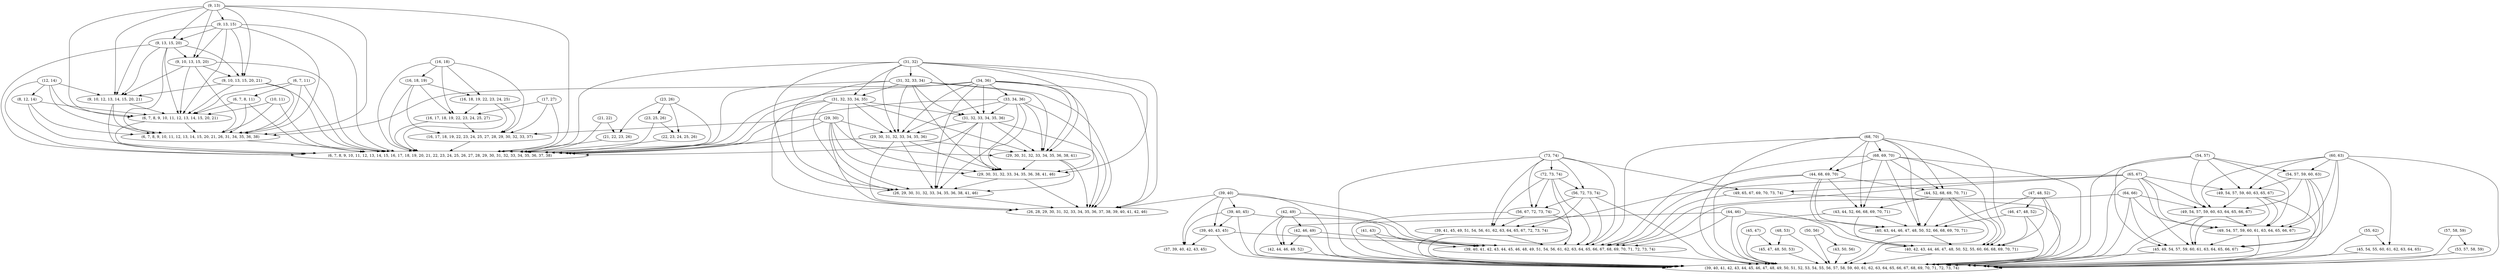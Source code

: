 strict digraph "" {
	"(9, 13)" -> "(9, 13, 15)";
	"(9, 13)" -> "(9, 13, 15, 20)";
	"(9, 13)" -> "(9, 10, 13, 15, 20)";
	"(9, 13)" -> "(9, 10, 13, 15, 20, 21)";
	"(9, 13)" -> "(9, 10, 12, 13, 14, 15, 20, 21)";
	"(9, 13)" -> "(6, 7, 8, 9, 10, 11, 12, 13, 14, 15, 20, 21)";
	"(9, 13)" -> "(6, 7, 8, 9, 10, 11, 12, 13, 14, 15, 20, 21, 26, 31, 34, 35, 36, 38)";
	"(9, 13)" -> "(6, 7, 8, 9, 10, 11, 12, 13, 14, 15, 16, 17, 18, 19, 20, 21, 22, 23, 24, 25, 26, 27, 28, 29, 30, 31, 32, 33, 34, 35, 36, 37, 38)";
	"(10, 11)" -> "(6, 7, 8, 9, 10, 11, 12, 13, 14, 15, 20, 21)";
	"(10, 11)" -> "(6, 7, 8, 9, 10, 11, 12, 13, 14, 15, 20, 21, 26, 31, 34, 35, 36, 38)";
	"(10, 11)" -> "(6, 7, 8, 9, 10, 11, 12, 13, 14, 15, 16, 17, 18, 19, 20, 21, 22, 23, 24, 25, 26, 27, 28, 29, 30, 31, 32, 33, 34, 35, 36, 37, 38)";
	"(12, 14)" -> "(8, 12, 14)";
	"(12, 14)" -> "(9, 10, 12, 13, 14, 15, 20, 21)";
	"(12, 14)" -> "(6, 7, 8, 9, 10, 11, 12, 13, 14, 15, 20, 21)";
	"(12, 14)" -> "(6, 7, 8, 9, 10, 11, 12, 13, 14, 15, 20, 21, 26, 31, 34, 35, 36, 38)";
	"(12, 14)" -> "(6, 7, 8, 9, 10, 11, 12, 13, 14, 15, 16, 17, 18, 19, 20, 21, 22, 23, 24, 25, 26, 27, 28, 29, 30, 31, 32, 33, 34, 35, 36, 37, 38)";
	"(16, 18)" -> "(16, 18, 19)";
	"(16, 18)" -> "(16, 18, 19, 22, 23, 24, 25)";
	"(16, 18)" -> "(16, 17, 18, 19, 22, 23, 24, 25, 27)";
	"(16, 18)" -> "(16, 17, 18, 19, 22, 23, 24, 25, 27, 28, 29, 30, 32, 33, 37)";
	"(16, 18)" -> "(6, 7, 8, 9, 10, 11, 12, 13, 14, 15, 16, 17, 18, 19, 20, 21, 22, 23, 24, 25, 26, 27, 28, 29, 30, 31, 32, 33, 34, 35, 36, 37, 38)";
	"(17, 27)" -> "(16, 17, 18, 19, 22, 23, 24, 25, 27)";
	"(17, 27)" -> "(16, 17, 18, 19, 22, 23, 24, 25, 27, 28, 29, 30, 32, 33, 37)";
	"(17, 27)" -> "(6, 7, 8, 9, 10, 11, 12, 13, 14, 15, 16, 17, 18, 19, 20, 21, 22, 23, 24, 25, 26, 27, 28, 29, 30, 31, 32, 33, 34, 35, 36, 37, 38)";
	"(21, 22)" -> "(21, 22, 23, 26)";
	"(21, 22)" -> "(6, 7, 8, 9, 10, 11, 12, 13, 14, 15, 16, 17, 18, 19, 20, 21, 22, 23, 24, 25, 26, 27, 28, 29, 30, 31, 32, 33, 34, 35, 36, 37, 38)";
	"(23, 26)" -> "(23, 25, 26)";
	"(23, 26)" -> "(21, 22, 23, 26)";
	"(23, 26)" -> "(22, 23, 24, 25, 26)";
	"(23, 26)" -> "(6, 7, 8, 9, 10, 11, 12, 13, 14, 15, 16, 17, 18, 19, 20, 21, 22, 23, 24, 25, 26, 27, 28, 29, 30, 31, 32, 33, 34, 35, 36, 37, 38)";
	"(29, 30)" -> "(29, 30, 31, 32, 33, 34, 35, 36)";
	"(29, 30)" -> "(29, 30, 31, 32, 33, 34, 35, 36, 38, 41)";
	"(29, 30)" -> "(29, 30, 31, 32, 33, 34, 35, 36, 38, 41, 46)";
	"(29, 30)" -> "(26, 29, 30, 31, 32, 33, 34, 35, 36, 38, 41, 46)";
	"(29, 30)" -> "(16, 17, 18, 19, 22, 23, 24, 25, 27, 28, 29, 30, 32, 33, 37)";
	"(29, 30)" -> "(26, 28, 29, 30, 31, 32, 33, 34, 35, 36, 37, 38, 39, 40, 41, 42, 46)";
	"(29, 30)" -> "(6, 7, 8, 9, 10, 11, 12, 13, 14, 15, 16, 17, 18, 19, 20, 21, 22, 23, 24, 25, 26, 27, 28, 29, 30, 31, 32, 33, 34, 35, 36, 37, 38)";
	"(31, 32)" -> "(31, 32, 33, 34)";
	"(31, 32)" -> "(31, 32, 33, 34, 35)";
	"(31, 32)" -> "(31, 32, 33, 34, 35, 36)";
	"(31, 32)" -> "(29, 30, 31, 32, 33, 34, 35, 36)";
	"(31, 32)" -> "(29, 30, 31, 32, 33, 34, 35, 36, 38, 41)";
	"(31, 32)" -> "(29, 30, 31, 32, 33, 34, 35, 36, 38, 41, 46)";
	"(31, 32)" -> "(26, 29, 30, 31, 32, 33, 34, 35, 36, 38, 41, 46)";
	"(31, 32)" -> "(26, 28, 29, 30, 31, 32, 33, 34, 35, 36, 37, 38, 39, 40, 41, 42, 46)";
	"(31, 32)" -> "(6, 7, 8, 9, 10, 11, 12, 13, 14, 15, 16, 17, 18, 19, 20, 21, 22, 23, 24, 25, 26, 27, 28, 29, 30, 31, 32, 33, 34, 35, 36, 37, 38)";
	"(34, 36)" -> "(33, 34, 36)";
	"(34, 36)" -> "(31, 32, 33, 34, 35, 36)";
	"(34, 36)" -> "(29, 30, 31, 32, 33, 34, 35, 36)";
	"(34, 36)" -> "(29, 30, 31, 32, 33, 34, 35, 36, 38, 41)";
	"(34, 36)" -> "(29, 30, 31, 32, 33, 34, 35, 36, 38, 41, 46)";
	"(34, 36)" -> "(26, 29, 30, 31, 32, 33, 34, 35, 36, 38, 41, 46)";
	"(34, 36)" -> "(26, 28, 29, 30, 31, 32, 33, 34, 35, 36, 37, 38, 39, 40, 41, 42, 46)";
	"(34, 36)" -> "(6, 7, 8, 9, 10, 11, 12, 13, 14, 15, 20, 21, 26, 31, 34, 35, 36, 38)";
	"(34, 36)" -> "(6, 7, 8, 9, 10, 11, 12, 13, 14, 15, 16, 17, 18, 19, 20, 21, 22, 23, 24, 25, 26, 27, 28, 29, 30, 31, 32, 33, 34, 35, 36, 37, 38)";
	"(39, 40)" -> "(39, 40, 45)";
	"(39, 40)" -> "(39, 40, 43, 45)";
	"(39, 40)" -> "(37, 39, 40, 42, 43, 45)";
	"(39, 40)" -> "(26, 28, 29, 30, 31, 32, 33, 34, 35, 36, 37, 38, 39, 40, 41, 42, 46)";
	"(39, 40)" -> "(39, 40, 41, 42, 43, 44, 45, 46, 48, 49, 51, 54, 56, 61, 62, 63, 64, 65, 66, 67, 68, 69, 70, 71, 72, 73, 74)";
	"(39, 40)" -> "(39, 40, 41, 42, 43, 44, 45, 46, 47, 48, 49, 50, 51, 52, 53, 54, 55, 56, 57, 58, 59, 60, 61, 62, 63, 64, 65, 66, 67, 68, 69, 70, \
71, 72, 73, 74)";
	"(41, 43)" -> "(39, 40, 41, 42, 43, 44, 45, 46, 48, 49, 51, 54, 56, 61, 62, 63, 64, 65, 66, 67, 68, 69, 70, 71, 72, 73, 74)";
	"(41, 43)" -> "(39, 40, 41, 42, 43, 44, 45, 46, 47, 48, 49, 50, 51, 52, 53, 54, 55, 56, 57, 58, 59, 60, 61, 62, 63, 64, 65, 66, 67, 68, 69, 70, \
71, 72, 73, 74)";
	"(42, 49)" -> "(42, 46, 49)";
	"(42, 49)" -> "(42, 44, 46, 49, 52)";
	"(42, 49)" -> "(39, 40, 41, 42, 43, 44, 45, 46, 48, 49, 51, 54, 56, 61, 62, 63, 64, 65, 66, 67, 68, 69, 70, 71, 72, 73, 74)";
	"(42, 49)" -> "(39, 40, 41, 42, 43, 44, 45, 46, 47, 48, 49, 50, 51, 52, 53, 54, 55, 56, 57, 58, 59, 60, 61, 62, 63, 64, 65, 66, 67, 68, 69, 70, \
71, 72, 73, 74)";
	"(44, 46)" -> "(42, 44, 46, 49, 52)";
	"(44, 46)" -> "(40, 43, 44, 46, 47, 48, 50, 52, 66, 68, 69, 70, 71)";
	"(44, 46)" -> "(40, 42, 43, 44, 46, 47, 48, 50, 52, 55, 60, 66, 68, 69, 70, 71)";
	"(44, 46)" -> "(39, 40, 41, 42, 43, 44, 45, 46, 48, 49, 51, 54, 56, 61, 62, 63, 64, 65, 66, 67, 68, 69, 70, 71, 72, 73, 74)";
	"(44, 46)" -> "(39, 40, 41, 42, 43, 44, 45, 46, 47, 48, 49, 50, 51, 52, 53, 54, 55, 56, 57, 58, 59, 60, 61, 62, 63, 64, 65, 66, 67, 68, 69, 70, \
71, 72, 73, 74)";
	"(45, 47)" -> "(45, 47, 48, 50, 53)";
	"(45, 47)" -> "(39, 40, 41, 42, 43, 44, 45, 46, 47, 48, 49, 50, 51, 52, 53, 54, 55, 56, 57, 58, 59, 60, 61, 62, 63, 64, 65, 66, 67, 68, 69, 70, \
71, 72, 73, 74)";
	"(48, 53)" -> "(45, 47, 48, 50, 53)";
	"(48, 53)" -> "(39, 40, 41, 42, 43, 44, 45, 46, 47, 48, 49, 50, 51, 52, 53, 54, 55, 56, 57, 58, 59, 60, 61, 62, 63, 64, 65, 66, 67, 68, 69, 70, \
71, 72, 73, 74)";
	"(50, 56)" -> "(43, 50, 56)";
	"(50, 56)" -> "(39, 40, 41, 42, 43, 44, 45, 46, 47, 48, 49, 50, 51, 52, 53, 54, 55, 56, 57, 58, 59, 60, 61, 62, 63, 64, 65, 66, 67, 68, 69, 70, \
71, 72, 73, 74)";
	"(54, 57)" -> "(54, 57, 59, 60, 63)";
	"(54, 57)" -> "(49, 54, 57, 59, 60, 63, 65, 67)";
	"(54, 57)" -> "(49, 54, 57, 59, 60, 63, 64, 65, 66, 67)";
	"(54, 57)" -> "(49, 54, 57, 59, 60, 61, 63, 64, 65, 66, 67)";
	"(54, 57)" -> "(45, 49, 54, 57, 59, 60, 61, 63, 64, 65, 66, 67)";
	"(54, 57)" -> "(39, 40, 41, 42, 43, 44, 45, 46, 47, 48, 49, 50, 51, 52, 53, 54, 55, 56, 57, 58, 59, 60, 61, 62, 63, 64, 65, 66, 67, 68, 69, 70, \
71, 72, 73, 74)";
	"(55, 62)" -> "(45, 54, 55, 60, 61, 62, 63, 64, 65)";
	"(55, 62)" -> "(39, 40, 41, 42, 43, 44, 45, 46, 47, 48, 49, 50, 51, 52, 53, 54, 55, 56, 57, 58, 59, 60, 61, 62, 63, 64, 65, 66, 67, 68, 69, 70, \
71, 72, 73, 74)";
	"(60, 63)" -> "(54, 57, 59, 60, 63)";
	"(60, 63)" -> "(49, 54, 57, 59, 60, 63, 65, 67)";
	"(60, 63)" -> "(45, 54, 55, 60, 61, 62, 63, 64, 65)";
	"(60, 63)" -> "(49, 54, 57, 59, 60, 63, 64, 65, 66, 67)";
	"(60, 63)" -> "(49, 54, 57, 59, 60, 61, 63, 64, 65, 66, 67)";
	"(60, 63)" -> "(45, 49, 54, 57, 59, 60, 61, 63, 64, 65, 66, 67)";
	"(60, 63)" -> "(39, 40, 41, 42, 43, 44, 45, 46, 47, 48, 49, 50, 51, 52, 53, 54, 55, 56, 57, 58, 59, 60, 61, 62, 63, 64, 65, 66, 67, 68, 69, 70, \
71, 72, 73, 74)";
	"(64, 66)" -> "(49, 54, 57, 59, 60, 63, 64, 65, 66, 67)";
	"(64, 66)" -> "(49, 54, 57, 59, 60, 61, 63, 64, 65, 66, 67)";
	"(64, 66)" -> "(45, 49, 54, 57, 59, 60, 61, 63, 64, 65, 66, 67)";
	"(64, 66)" -> "(39, 40, 41, 42, 43, 44, 45, 46, 48, 49, 51, 54, 56, 61, 62, 63, 64, 65, 66, 67, 68, 69, 70, 71, 72, 73, 74)";
	"(64, 66)" -> "(39, 40, 41, 42, 43, 44, 45, 46, 47, 48, 49, 50, 51, 52, 53, 54, 55, 56, 57, 58, 59, 60, 61, 62, 63, 64, 65, 66, 67, 68, 69, 70, \
71, 72, 73, 74)";
	"(65, 67)" -> "(49, 65, 67, 69, 70, 73, 74)";
	"(65, 67)" -> "(49, 54, 57, 59, 60, 63, 65, 67)";
	"(65, 67)" -> "(49, 54, 57, 59, 60, 63, 64, 65, 66, 67)";
	"(65, 67)" -> "(49, 54, 57, 59, 60, 61, 63, 64, 65, 66, 67)";
	"(65, 67)" -> "(45, 49, 54, 57, 59, 60, 61, 63, 64, 65, 66, 67)";
	"(65, 67)" -> "(39, 41, 45, 49, 51, 54, 56, 61, 62, 63, 64, 65, 67, 72, 73, 74)";
	"(65, 67)" -> "(39, 40, 41, 42, 43, 44, 45, 46, 48, 49, 51, 54, 56, 61, 62, 63, 64, 65, 66, 67, 68, 69, 70, 71, 72, 73, 74)";
	"(65, 67)" -> "(39, 40, 41, 42, 43, 44, 45, 46, 47, 48, 49, 50, 51, 52, 53, 54, 55, 56, 57, 58, 59, 60, 61, 62, 63, 64, 65, 66, 67, 68, 69, 70, \
71, 72, 73, 74)";
	"(68, 70)" -> "(68, 69, 70)";
	"(68, 70)" -> "(44, 68, 69, 70)";
	"(68, 70)" -> "(44, 52, 68, 69, 70, 71)";
	"(68, 70)" -> "(43, 44, 52, 66, 68, 69, 70, 71)";
	"(68, 70)" -> "(40, 43, 44, 46, 47, 48, 50, 52, 66, 68, 69, 70, 71)";
	"(68, 70)" -> "(40, 42, 43, 44, 46, 47, 48, 50, 52, 55, 60, 66, 68, 69, 70, 71)";
	"(68, 70)" -> "(39, 40, 41, 42, 43, 44, 45, 46, 48, 49, 51, 54, 56, 61, 62, 63, 64, 65, 66, 67, 68, 69, 70, 71, 72, 73, 74)";
	"(68, 70)" -> "(39, 40, 41, 42, 43, 44, 45, 46, 47, 48, 49, 50, 51, 52, 53, 54, 55, 56, 57, 58, 59, 60, 61, 62, 63, 64, 65, 66, 67, 68, 69, 70, \
71, 72, 73, 74)";
	"(73, 74)" -> "(72, 73, 74)";
	"(73, 74)" -> "(56, 72, 73, 74)";
	"(73, 74)" -> "(56, 67, 72, 73, 74)";
	"(73, 74)" -> "(49, 65, 67, 69, 70, 73, 74)";
	"(73, 74)" -> "(39, 41, 45, 49, 51, 54, 56, 61, 62, 63, 64, 65, 67, 72, 73, 74)";
	"(73, 74)" -> "(39, 40, 41, 42, 43, 44, 45, 46, 48, 49, 51, 54, 56, 61, 62, 63, 64, 65, 66, 67, 68, 69, 70, 71, 72, 73, 74)";
	"(73, 74)" -> "(39, 40, 41, 42, 43, 44, 45, 46, 47, 48, 49, 50, 51, 52, 53, 54, 55, 56, 57, 58, 59, 60, 61, 62, 63, 64, 65, 66, 67, 68, 69, 70, \
71, 72, 73, 74)";
	"(6, 7, 11)" -> "(6, 7, 8, 11)";
	"(6, 7, 11)" -> "(6, 7, 8, 9, 10, 11, 12, 13, 14, 15, 20, 21)";
	"(6, 7, 11)" -> "(6, 7, 8, 9, 10, 11, 12, 13, 14, 15, 20, 21, 26, 31, 34, 35, 36, 38)";
	"(6, 7, 11)" -> "(6, 7, 8, 9, 10, 11, 12, 13, 14, 15, 16, 17, 18, 19, 20, 21, 22, 23, 24, 25, 26, 27, 28, 29, 30, 31, 32, 33, 34, 35, 36, 37, 38)";
	"(8, 12, 14)" -> "(6, 7, 8, 9, 10, 11, 12, 13, 14, 15, 20, 21)";
	"(8, 12, 14)" -> "(6, 7, 8, 9, 10, 11, 12, 13, 14, 15, 20, 21, 26, 31, 34, 35, 36, 38)";
	"(8, 12, 14)" -> "(6, 7, 8, 9, 10, 11, 12, 13, 14, 15, 16, 17, 18, 19, 20, 21, 22, 23, 24, 25, 26, 27, 28, 29, 30, 31, 32, 33, 34, 35, 36, 37, 38)";
	"(9, 13, 15)" -> "(9, 13, 15, 20)";
	"(9, 13, 15)" -> "(9, 10, 13, 15, 20)";
	"(9, 13, 15)" -> "(9, 10, 13, 15, 20, 21)";
	"(9, 13, 15)" -> "(9, 10, 12, 13, 14, 15, 20, 21)";
	"(9, 13, 15)" -> "(6, 7, 8, 9, 10, 11, 12, 13, 14, 15, 20, 21)";
	"(9, 13, 15)" -> "(6, 7, 8, 9, 10, 11, 12, 13, 14, 15, 20, 21, 26, 31, 34, 35, 36, 38)";
	"(9, 13, 15)" -> "(6, 7, 8, 9, 10, 11, 12, 13, 14, 15, 16, 17, 18, 19, 20, 21, 22, 23, 24, 25, 26, 27, 28, 29, 30, 31, 32, 33, 34, 35, 36, 37, 38)";
	"(16, 18, 19)" -> "(16, 18, 19, 22, 23, 24, 25)";
	"(16, 18, 19)" -> "(16, 17, 18, 19, 22, 23, 24, 25, 27)";
	"(16, 18, 19)" -> "(16, 17, 18, 19, 22, 23, 24, 25, 27, 28, 29, 30, 32, 33, 37)";
	"(16, 18, 19)" -> "(6, 7, 8, 9, 10, 11, 12, 13, 14, 15, 16, 17, 18, 19, 20, 21, 22, 23, 24, 25, 26, 27, 28, 29, 30, 31, 32, 33, 34, 35, 36, 37, 38)";
	"(23, 25, 26)" -> "(22, 23, 24, 25, 26)";
	"(23, 25, 26)" -> "(6, 7, 8, 9, 10, 11, 12, 13, 14, 15, 16, 17, 18, 19, 20, 21, 22, 23, 24, 25, 26, 27, 28, 29, 30, 31, 32, 33, 34, 35, 36, 37, 38)";
	"(33, 34, 36)" -> "(31, 32, 33, 34, 35, 36)";
	"(33, 34, 36)" -> "(29, 30, 31, 32, 33, 34, 35, 36)";
	"(33, 34, 36)" -> "(29, 30, 31, 32, 33, 34, 35, 36, 38, 41)";
	"(33, 34, 36)" -> "(29, 30, 31, 32, 33, 34, 35, 36, 38, 41, 46)";
	"(33, 34, 36)" -> "(26, 29, 30, 31, 32, 33, 34, 35, 36, 38, 41, 46)";
	"(33, 34, 36)" -> "(26, 28, 29, 30, 31, 32, 33, 34, 35, 36, 37, 38, 39, 40, 41, 42, 46)";
	"(33, 34, 36)" -> "(6, 7, 8, 9, 10, 11, 12, 13, 14, 15, 16, 17, 18, 19, 20, 21, 22, 23, 24, 25, 26, 27, 28, 29, 30, 31, 32, 33, 34, 35, 36, 37, 38)";
	"(39, 40, 45)" -> "(39, 40, 43, 45)";
	"(39, 40, 45)" -> "(37, 39, 40, 42, 43, 45)";
	"(39, 40, 45)" -> "(39, 40, 41, 42, 43, 44, 45, 46, 48, 49, 51, 54, 56, 61, 62, 63, 64, 65, 66, 67, 68, 69, 70, 71, 72, 73, 74)";
	"(39, 40, 45)" -> "(39, 40, 41, 42, 43, 44, 45, 46, 47, 48, 49, 50, 51, 52, 53, 54, 55, 56, 57, 58, 59, 60, 61, 62, 63, 64, 65, 66, 67, 68, 69, 70, \
71, 72, 73, 74)";
	"(42, 46, 49)" -> "(42, 44, 46, 49, 52)";
	"(42, 46, 49)" -> "(39, 40, 41, 42, 43, 44, 45, 46, 48, 49, 51, 54, 56, 61, 62, 63, 64, 65, 66, 67, 68, 69, 70, 71, 72, 73, 74)";
	"(42, 46, 49)" -> "(39, 40, 41, 42, 43, 44, 45, 46, 47, 48, 49, 50, 51, 52, 53, 54, 55, 56, 57, 58, 59, 60, 61, 62, 63, 64, 65, 66, 67, 68, 69, 70, \
71, 72, 73, 74)";
	"(43, 50, 56)" -> "(39, 40, 41, 42, 43, 44, 45, 46, 47, 48, 49, 50, 51, 52, 53, 54, 55, 56, 57, 58, 59, 60, 61, 62, 63, 64, 65, 66, 67, 68, 69, 70, \
71, 72, 73, 74)";
	"(47, 48, 52)" -> "(46, 47, 48, 52)";
	"(47, 48, 52)" -> "(40, 43, 44, 46, 47, 48, 50, 52, 66, 68, 69, 70, 71)";
	"(47, 48, 52)" -> "(40, 42, 43, 44, 46, 47, 48, 50, 52, 55, 60, 66, 68, 69, 70, 71)";
	"(47, 48, 52)" -> "(39, 40, 41, 42, 43, 44, 45, 46, 47, 48, 49, 50, 51, 52, 53, 54, 55, 56, 57, 58, 59, 60, 61, 62, 63, 64, 65, 66, 67, 68, 69, 70, \
71, 72, 73, 74)";
	"(57, 58, 59)" -> "(53, 57, 58, 59)";
	"(57, 58, 59)" -> "(39, 40, 41, 42, 43, 44, 45, 46, 47, 48, 49, 50, 51, 52, 53, 54, 55, 56, 57, 58, 59, 60, 61, 62, 63, 64, 65, 66, 67, 68, 69, 70, \
71, 72, 73, 74)";
	"(68, 69, 70)" -> "(44, 68, 69, 70)";
	"(68, 69, 70)" -> "(44, 52, 68, 69, 70, 71)";
	"(68, 69, 70)" -> "(43, 44, 52, 66, 68, 69, 70, 71)";
	"(68, 69, 70)" -> "(40, 43, 44, 46, 47, 48, 50, 52, 66, 68, 69, 70, 71)";
	"(68, 69, 70)" -> "(40, 42, 43, 44, 46, 47, 48, 50, 52, 55, 60, 66, 68, 69, 70, 71)";
	"(68, 69, 70)" -> "(39, 40, 41, 42, 43, 44, 45, 46, 48, 49, 51, 54, 56, 61, 62, 63, 64, 65, 66, 67, 68, 69, 70, 71, 72, 73, 74)";
	"(68, 69, 70)" -> "(39, 40, 41, 42, 43, 44, 45, 46, 47, 48, 49, 50, 51, 52, 53, 54, 55, 56, 57, 58, 59, 60, 61, 62, 63, 64, 65, 66, 67, 68, 69, 70, \
71, 72, 73, 74)";
	"(72, 73, 74)" -> "(56, 72, 73, 74)";
	"(72, 73, 74)" -> "(56, 67, 72, 73, 74)";
	"(72, 73, 74)" -> "(39, 41, 45, 49, 51, 54, 56, 61, 62, 63, 64, 65, 67, 72, 73, 74)";
	"(72, 73, 74)" -> "(39, 40, 41, 42, 43, 44, 45, 46, 48, 49, 51, 54, 56, 61, 62, 63, 64, 65, 66, 67, 68, 69, 70, 71, 72, 73, 74)";
	"(72, 73, 74)" -> "(39, 40, 41, 42, 43, 44, 45, 46, 47, 48, 49, 50, 51, 52, 53, 54, 55, 56, 57, 58, 59, 60, 61, 62, 63, 64, 65, 66, 67, 68, 69, 70, \
71, 72, 73, 74)";
	"(6, 7, 8, 11)" -> "(6, 7, 8, 9, 10, 11, 12, 13, 14, 15, 20, 21)";
	"(6, 7, 8, 11)" -> "(6, 7, 8, 9, 10, 11, 12, 13, 14, 15, 20, 21, 26, 31, 34, 35, 36, 38)";
	"(6, 7, 8, 11)" -> "(6, 7, 8, 9, 10, 11, 12, 13, 14, 15, 16, 17, 18, 19, 20, 21, 22, 23, 24, 25, 26, 27, 28, 29, 30, 31, 32, 33, 34, 35, 36, 37, 38)";
	"(9, 13, 15, 20)" -> "(9, 10, 13, 15, 20)";
	"(9, 13, 15, 20)" -> "(9, 10, 13, 15, 20, 21)";
	"(9, 13, 15, 20)" -> "(9, 10, 12, 13, 14, 15, 20, 21)";
	"(9, 13, 15, 20)" -> "(6, 7, 8, 9, 10, 11, 12, 13, 14, 15, 20, 21)";
	"(9, 13, 15, 20)" -> "(6, 7, 8, 9, 10, 11, 12, 13, 14, 15, 20, 21, 26, 31, 34, 35, 36, 38)";
	"(9, 13, 15, 20)" -> "(6, 7, 8, 9, 10, 11, 12, 13, 14, 15, 16, 17, 18, 19, 20, 21, 22, 23, 24, 25, 26, 27, 28, 29, 30, 31, 32, 33, 34, 35, 36, 37, 38)";
	"(21, 22, 23, 26)" -> "(6, 7, 8, 9, 10, 11, 12, 13, 14, 15, 16, 17, 18, 19, 20, 21, 22, 23, 24, 25, 26, 27, 28, 29, 30, 31, 32, 33, 34, 35, 36, 37, 38)";
	"(31, 32, 33, 34)" -> "(31, 32, 33, 34, 35)";
	"(31, 32, 33, 34)" -> "(31, 32, 33, 34, 35, 36)";
	"(31, 32, 33, 34)" -> "(29, 30, 31, 32, 33, 34, 35, 36)";
	"(31, 32, 33, 34)" -> "(29, 30, 31, 32, 33, 34, 35, 36, 38, 41)";
	"(31, 32, 33, 34)" -> "(29, 30, 31, 32, 33, 34, 35, 36, 38, 41, 46)";
	"(31, 32, 33, 34)" -> "(26, 29, 30, 31, 32, 33, 34, 35, 36, 38, 41, 46)";
	"(31, 32, 33, 34)" -> "(26, 28, 29, 30, 31, 32, 33, 34, 35, 36, 37, 38, 39, 40, 41, 42, 46)";
	"(31, 32, 33, 34)" -> "(6, 7, 8, 9, 10, 11, 12, 13, 14, 15, 16, 17, 18, 19, 20, 21, 22, 23, 24, 25, 26, 27, 28, 29, 30, 31, 32, 33, 34, 35, 36, 37, 38)";
	"(39, 40, 43, 45)" -> "(37, 39, 40, 42, 43, 45)";
	"(39, 40, 43, 45)" -> "(39, 40, 41, 42, 43, 44, 45, 46, 48, 49, 51, 54, 56, 61, 62, 63, 64, 65, 66, 67, 68, 69, 70, 71, 72, 73, 74)";
	"(39, 40, 43, 45)" -> "(39, 40, 41, 42, 43, 44, 45, 46, 47, 48, 49, 50, 51, 52, 53, 54, 55, 56, 57, 58, 59, 60, 61, 62, 63, 64, 65, 66, 67, 68, 69, 70, \
71, 72, 73, 74)";
	"(44, 68, 69, 70)" -> "(44, 52, 68, 69, 70, 71)";
	"(44, 68, 69, 70)" -> "(43, 44, 52, 66, 68, 69, 70, 71)";
	"(44, 68, 69, 70)" -> "(40, 43, 44, 46, 47, 48, 50, 52, 66, 68, 69, 70, 71)";
	"(44, 68, 69, 70)" -> "(40, 42, 43, 44, 46, 47, 48, 50, 52, 55, 60, 66, 68, 69, 70, 71)";
	"(44, 68, 69, 70)" -> "(39, 40, 41, 42, 43, 44, 45, 46, 48, 49, 51, 54, 56, 61, 62, 63, 64, 65, 66, 67, 68, 69, 70, 71, 72, 73, 74)";
	"(44, 68, 69, 70)" -> "(39, 40, 41, 42, 43, 44, 45, 46, 47, 48, 49, 50, 51, 52, 53, 54, 55, 56, 57, 58, 59, 60, 61, 62, 63, 64, 65, 66, 67, 68, 69, 70, \
71, 72, 73, 74)";
	"(46, 47, 48, 52)" -> "(40, 43, 44, 46, 47, 48, 50, 52, 66, 68, 69, 70, 71)";
	"(46, 47, 48, 52)" -> "(40, 42, 43, 44, 46, 47, 48, 50, 52, 55, 60, 66, 68, 69, 70, 71)";
	"(46, 47, 48, 52)" -> "(39, 40, 41, 42, 43, 44, 45, 46, 47, 48, 49, 50, 51, 52, 53, 54, 55, 56, 57, 58, 59, 60, 61, 62, 63, 64, 65, 66, 67, 68, 69, 70, \
71, 72, 73, 74)";
	"(53, 57, 58, 59)" -> "(39, 40, 41, 42, 43, 44, 45, 46, 47, 48, 49, 50, 51, 52, 53, 54, 55, 56, 57, 58, 59, 60, 61, 62, 63, 64, 65, 66, 67, 68, 69, 70, \
71, 72, 73, 74)";
	"(56, 72, 73, 74)" -> "(56, 67, 72, 73, 74)";
	"(56, 72, 73, 74)" -> "(39, 41, 45, 49, 51, 54, 56, 61, 62, 63, 64, 65, 67, 72, 73, 74)";
	"(56, 72, 73, 74)" -> "(39, 40, 41, 42, 43, 44, 45, 46, 48, 49, 51, 54, 56, 61, 62, 63, 64, 65, 66, 67, 68, 69, 70, 71, 72, 73, 74)";
	"(56, 72, 73, 74)" -> "(39, 40, 41, 42, 43, 44, 45, 46, 47, 48, 49, 50, 51, 52, 53, 54, 55, 56, 57, 58, 59, 60, 61, 62, 63, 64, 65, 66, 67, 68, 69, 70, \
71, 72, 73, 74)";
	"(9, 10, 13, 15, 20)" -> "(9, 10, 13, 15, 20, 21)";
	"(9, 10, 13, 15, 20)" -> "(9, 10, 12, 13, 14, 15, 20, 21)";
	"(9, 10, 13, 15, 20)" -> "(6, 7, 8, 9, 10, 11, 12, 13, 14, 15, 20, 21)";
	"(9, 10, 13, 15, 20)" -> "(6, 7, 8, 9, 10, 11, 12, 13, 14, 15, 20, 21, 26, 31, 34, 35, 36, 38)";
	"(9, 10, 13, 15, 20)" -> "(6, 7, 8, 9, 10, 11, 12, 13, 14, 15, 16, 17, 18, 19, 20, 21, 22, 23, 24, 25, 26, 27, 28, 29, 30, 31, 32, 33, 34, 35, 36, 37, 38)";
	"(22, 23, 24, 25, 26)" -> "(6, 7, 8, 9, 10, 11, 12, 13, 14, 15, 16, 17, 18, 19, 20, 21, 22, 23, 24, 25, 26, 27, 28, 29, 30, 31, 32, 33, 34, 35, 36, 37, 38)";
	"(31, 32, 33, 34, 35)" -> "(31, 32, 33, 34, 35, 36)";
	"(31, 32, 33, 34, 35)" -> "(29, 30, 31, 32, 33, 34, 35, 36)";
	"(31, 32, 33, 34, 35)" -> "(29, 30, 31, 32, 33, 34, 35, 36, 38, 41)";
	"(31, 32, 33, 34, 35)" -> "(29, 30, 31, 32, 33, 34, 35, 36, 38, 41, 46)";
	"(31, 32, 33, 34, 35)" -> "(26, 29, 30, 31, 32, 33, 34, 35, 36, 38, 41, 46)";
	"(31, 32, 33, 34, 35)" -> "(26, 28, 29, 30, 31, 32, 33, 34, 35, 36, 37, 38, 39, 40, 41, 42, 46)";
	"(31, 32, 33, 34, 35)" -> "(6, 7, 8, 9, 10, 11, 12, 13, 14, 15, 16, 17, 18, 19, 20, 21, 22, 23, 24, 25, 26, 27, 28, 29, 30, 31, 32, 33, 34, 35, 36, 37, 38)";
	"(42, 44, 46, 49, 52)" -> "(39, 40, 41, 42, 43, 44, 45, 46, 47, 48, 49, 50, 51, 52, 53, 54, 55, 56, 57, 58, 59, 60, 61, 62, 63, 64, 65, 66, 67, 68, 69, 70, \
71, 72, 73, 74)";
	"(45, 47, 48, 50, 53)" -> "(39, 40, 41, 42, 43, 44, 45, 46, 47, 48, 49, 50, 51, 52, 53, 54, 55, 56, 57, 58, 59, 60, 61, 62, 63, 64, 65, 66, 67, 68, 69, 70, \
71, 72, 73, 74)";
	"(54, 57, 59, 60, 63)" -> "(49, 54, 57, 59, 60, 63, 65, 67)";
	"(54, 57, 59, 60, 63)" -> "(49, 54, 57, 59, 60, 63, 64, 65, 66, 67)";
	"(54, 57, 59, 60, 63)" -> "(49, 54, 57, 59, 60, 61, 63, 64, 65, 66, 67)";
	"(54, 57, 59, 60, 63)" -> "(45, 49, 54, 57, 59, 60, 61, 63, 64, 65, 66, 67)";
	"(54, 57, 59, 60, 63)" -> "(39, 40, 41, 42, 43, 44, 45, 46, 47, 48, 49, 50, 51, 52, 53, 54, 55, 56, 57, 58, 59, 60, 61, 62, 63, 64, 65, 66, 67, 68, 69, 70, \
71, 72, 73, 74)";
	"(56, 67, 72, 73, 74)" -> "(39, 41, 45, 49, 51, 54, 56, 61, 62, 63, 64, 65, 67, 72, 73, 74)";
	"(56, 67, 72, 73, 74)" -> "(39, 40, 41, 42, 43, 44, 45, 46, 48, 49, 51, 54, 56, 61, 62, 63, 64, 65, 66, 67, 68, 69, 70, 71, 72, 73, 74)";
	"(56, 67, 72, 73, 74)" -> "(39, 40, 41, 42, 43, 44, 45, 46, 47, 48, 49, 50, 51, 52, 53, 54, 55, 56, 57, 58, 59, 60, 61, 62, 63, 64, 65, 66, 67, 68, 69, 70, \
71, 72, 73, 74)";
	"(9, 10, 13, 15, 20, 21)" -> "(9, 10, 12, 13, 14, 15, 20, 21)";
	"(9, 10, 13, 15, 20, 21)" -> "(6, 7, 8, 9, 10, 11, 12, 13, 14, 15, 20, 21)";
	"(9, 10, 13, 15, 20, 21)" -> "(6, 7, 8, 9, 10, 11, 12, 13, 14, 15, 20, 21, 26, 31, 34, 35, 36, 38)";
	"(9, 10, 13, 15, 20, 21)" -> "(6, 7, 8, 9, 10, 11, 12, 13, 14, 15, 16, 17, 18, 19, 20, 21, 22, 23, 24, 25, 26, 27, 28, 29, 30, 31, 32, 33, 34, 35, 36, 37, 38)";
	"(31, 32, 33, 34, 35, 36)" -> "(29, 30, 31, 32, 33, 34, 35, 36)";
	"(31, 32, 33, 34, 35, 36)" -> "(29, 30, 31, 32, 33, 34, 35, 36, 38, 41)";
	"(31, 32, 33, 34, 35, 36)" -> "(29, 30, 31, 32, 33, 34, 35, 36, 38, 41, 46)";
	"(31, 32, 33, 34, 35, 36)" -> "(26, 29, 30, 31, 32, 33, 34, 35, 36, 38, 41, 46)";
	"(31, 32, 33, 34, 35, 36)" -> "(26, 28, 29, 30, 31, 32, 33, 34, 35, 36, 37, 38, 39, 40, 41, 42, 46)";
	"(31, 32, 33, 34, 35, 36)" -> "(6, 7, 8, 9, 10, 11, 12, 13, 14, 15, 16, 17, 18, 19, 20, 21, 22, 23, 24, 25, 26, 27, 28, 29, 30, 31, 32, 33, 34, 35, 36, 37, 38)";
	"(44, 52, 68, 69, 70, 71)" -> "(43, 44, 52, 66, 68, 69, 70, 71)";
	"(44, 52, 68, 69, 70, 71)" -> "(40, 43, 44, 46, 47, 48, 50, 52, 66, 68, 69, 70, 71)";
	"(44, 52, 68, 69, 70, 71)" -> "(40, 42, 43, 44, 46, 47, 48, 50, 52, 55, 60, 66, 68, 69, 70, 71)";
	"(44, 52, 68, 69, 70, 71)" -> "(39, 40, 41, 42, 43, 44, 45, 46, 47, 48, 49, 50, 51, 52, 53, 54, 55, 56, 57, 58, 59, 60, 61, 62, 63, 64, 65, 66, 67, 68, 69, 70, \
71, 72, 73, 74)";
	"(16, 18, 19, 22, 23, 24, 25)" -> "(16, 17, 18, 19, 22, 23, 24, 25, 27)";
	"(16, 18, 19, 22, 23, 24, 25)" -> "(16, 17, 18, 19, 22, 23, 24, 25, 27, 28, 29, 30, 32, 33, 37)";
	"(16, 18, 19, 22, 23, 24, 25)" -> "(6, 7, 8, 9, 10, 11, 12, 13, 14, 15, 16, 17, 18, 19, 20, 21, 22, 23, 24, 25, 26, 27, 28, 29, 30, 31, 32, 33, 34, 35, 36, 37, 38)";
	"(49, 65, 67, 69, 70, 73, 74)" -> "(39, 40, 41, 42, 43, 44, 45, 46, 48, 49, 51, 54, 56, 61, 62, 63, 64, 65, 66, 67, 68, 69, 70, 71, 72, 73, 74)";
	"(49, 65, 67, 69, 70, 73, 74)" -> "(39, 40, 41, 42, 43, 44, 45, 46, 47, 48, 49, 50, 51, 52, 53, 54, 55, 56, 57, 58, 59, 60, 61, 62, 63, 64, 65, 66, 67, 68, 69, 70, \
71, 72, 73, 74)";
	"(9, 10, 12, 13, 14, 15, 20, 21)" -> "(6, 7, 8, 9, 10, 11, 12, 13, 14, 15, 20, 21)";
	"(9, 10, 12, 13, 14, 15, 20, 21)" -> "(6, 7, 8, 9, 10, 11, 12, 13, 14, 15, 20, 21, 26, 31, 34, 35, 36, 38)";
	"(9, 10, 12, 13, 14, 15, 20, 21)" -> "(6, 7, 8, 9, 10, 11, 12, 13, 14, 15, 16, 17, 18, 19, 20, 21, 22, 23, 24, 25, 26, 27, 28, 29, 30, 31, 32, 33, 34, 35, 36, 37, 38)";
	"(29, 30, 31, 32, 33, 34, 35, 36)" -> "(29, 30, 31, 32, 33, 34, 35, 36, 38, 41)";
	"(29, 30, 31, 32, 33, 34, 35, 36)" -> "(29, 30, 31, 32, 33, 34, 35, 36, 38, 41, 46)";
	"(29, 30, 31, 32, 33, 34, 35, 36)" -> "(26, 29, 30, 31, 32, 33, 34, 35, 36, 38, 41, 46)";
	"(29, 30, 31, 32, 33, 34, 35, 36)" -> "(26, 28, 29, 30, 31, 32, 33, 34, 35, 36, 37, 38, 39, 40, 41, 42, 46)";
	"(29, 30, 31, 32, 33, 34, 35, 36)" -> "(6, 7, 8, 9, 10, 11, 12, 13, 14, 15, 16, 17, 18, 19, 20, 21, 22, 23, 24, 25, 26, 27, 28, 29, 30, 31, 32, 33, 34, 35, 36, 37, 38)";
	"(43, 44, 52, 66, 68, 69, 70, 71)" -> "(40, 43, 44, 46, 47, 48, 50, 52, 66, 68, 69, 70, 71)";
	"(43, 44, 52, 66, 68, 69, 70, 71)" -> "(40, 42, 43, 44, 46, 47, 48, 50, 52, 55, 60, 66, 68, 69, 70, 71)";
	"(43, 44, 52, 66, 68, 69, 70, 71)" -> "(39, 40, 41, 42, 43, 44, 45, 46, 47, 48, 49, 50, 51, 52, 53, 54, 55, 56, 57, 58, 59, 60, 61, 62, 63, 64, 65, 66, 67, 68, 69, 70, \
71, 72, 73, 74)";
	"(49, 54, 57, 59, 60, 63, 65, 67)" -> "(49, 54, 57, 59, 60, 63, 64, 65, 66, 67)";
	"(49, 54, 57, 59, 60, 63, 65, 67)" -> "(49, 54, 57, 59, 60, 61, 63, 64, 65, 66, 67)";
	"(49, 54, 57, 59, 60, 63, 65, 67)" -> "(45, 49, 54, 57, 59, 60, 61, 63, 64, 65, 66, 67)";
	"(49, 54, 57, 59, 60, 63, 65, 67)" -> "(39, 40, 41, 42, 43, 44, 45, 46, 47, 48, 49, 50, 51, 52, 53, 54, 55, 56, 57, 58, 59, 60, 61, 62, 63, 64, 65, 66, 67, 68, 69, 70, \
71, 72, 73, 74)";
	"(16, 17, 18, 19, 22, 23, 24, 25, 27)" -> "(16, 17, 18, 19, 22, 23, 24, 25, 27, 28, 29, 30, 32, 33, 37)";
	"(16, 17, 18, 19, 22, 23, 24, 25, 27)" -> "(6, 7, 8, 9, 10, 11, 12, 13, 14, 15, 16, 17, 18, 19, 20, 21, 22, 23, 24, 25, 26, 27, 28, 29, 30, 31, 32, 33, 34, 35, 36, 37, 38)";
	"(45, 54, 55, 60, 61, 62, 63, 64, 65)" -> "(39, 40, 41, 42, 43, 44, 45, 46, 47, 48, 49, 50, 51, 52, 53, 54, 55, 56, 57, 58, 59, 60, 61, 62, 63, 64, 65, 66, 67, 68, 69, 70, \
71, 72, 73, 74)";
	"(29, 30, 31, 32, 33, 34, 35, 36, 38, 41)" -> "(29, 30, 31, 32, 33, 34, 35, 36, 38, 41, 46)";
	"(29, 30, 31, 32, 33, 34, 35, 36, 38, 41)" -> "(26, 29, 30, 31, 32, 33, 34, 35, 36, 38, 41, 46)";
	"(29, 30, 31, 32, 33, 34, 35, 36, 38, 41)" -> "(26, 28, 29, 30, 31, 32, 33, 34, 35, 36, 37, 38, 39, 40, 41, 42, 46)";
	"(49, 54, 57, 59, 60, 63, 64, 65, 66, 67)" -> "(49, 54, 57, 59, 60, 61, 63, 64, 65, 66, 67)";
	"(49, 54, 57, 59, 60, 63, 64, 65, 66, 67)" -> "(45, 49, 54, 57, 59, 60, 61, 63, 64, 65, 66, 67)";
	"(49, 54, 57, 59, 60, 63, 64, 65, 66, 67)" -> "(39, 40, 41, 42, 43, 44, 45, 46, 47, 48, 49, 50, 51, 52, 53, 54, 55, 56, 57, 58, 59, 60, 61, 62, 63, 64, 65, 66, 67, 68, 69, 70, \
71, 72, 73, 74)";
	"(29, 30, 31, 32, 33, 34, 35, 36, 38, 41, 46)" -> "(26, 29, 30, 31, 32, 33, 34, 35, 36, 38, 41, 46)";
	"(29, 30, 31, 32, 33, 34, 35, 36, 38, 41, 46)" -> "(26, 28, 29, 30, 31, 32, 33, 34, 35, 36, 37, 38, 39, 40, 41, 42, 46)";
	"(49, 54, 57, 59, 60, 61, 63, 64, 65, 66, 67)" -> "(45, 49, 54, 57, 59, 60, 61, 63, 64, 65, 66, 67)";
	"(49, 54, 57, 59, 60, 61, 63, 64, 65, 66, 67)" -> "(39, 40, 41, 42, 43, 44, 45, 46, 47, 48, 49, 50, 51, 52, 53, 54, 55, 56, 57, 58, 59, 60, 61, 62, 63, 64, 65, 66, 67, 68, 69, 70, \
71, 72, 73, 74)";
	"(6, 7, 8, 9, 10, 11, 12, 13, 14, 15, 20, 21)" -> "(6, 7, 8, 9, 10, 11, 12, 13, 14, 15, 20, 21, 26, 31, 34, 35, 36, 38)";
	"(6, 7, 8, 9, 10, 11, 12, 13, 14, 15, 20, 21)" -> "(6, 7, 8, 9, 10, 11, 12, 13, 14, 15, 16, 17, 18, 19, 20, 21, 22, 23, 24, 25, 26, 27, 28, 29, 30, 31, 32, 33, 34, 35, 36, 37, 38)";
	"(26, 29, 30, 31, 32, 33, 34, 35, 36, 38, 41, 46)" -> "(26, 28, 29, 30, 31, 32, 33, 34, 35, 36, 37, 38, 39, 40, 41, 42, 46)";
	"(45, 49, 54, 57, 59, 60, 61, 63, 64, 65, 66, 67)" -> "(39, 40, 41, 42, 43, 44, 45, 46, 47, 48, 49, 50, 51, 52, 53, 54, 55, 56, 57, 58, 59, 60, 61, 62, 63, 64, 65, 66, 67, 68, 69, 70, \
71, 72, 73, 74)";
	"(40, 43, 44, 46, 47, 48, 50, 52, 66, 68, 69, 70, 71)" -> "(40, 42, 43, 44, 46, 47, 48, 50, 52, 55, 60, 66, 68, 69, 70, 71)";
	"(40, 43, 44, 46, 47, 48, 50, 52, 66, 68, 69, 70, 71)" -> "(39, 40, 41, 42, 43, 44, 45, 46, 47, 48, 49, 50, 51, 52, 53, 54, 55, 56, 57, 58, 59, 60, 61, 62, 63, 64, 65, 66, 67, 68, 69, 70, \
71, 72, 73, 74)";
	"(16, 17, 18, 19, 22, 23, 24, 25, 27, 28, 29, 30, 32, 33, 37)" -> "(6, 7, 8, 9, 10, 11, 12, 13, 14, 15, 16, 17, 18, 19, 20, 21, 22, 23, 24, 25, 26, 27, 28, 29, 30, 31, 32, 33, 34, 35, 36, 37, 38)";
	"(39, 41, 45, 49, 51, 54, 56, 61, 62, 63, 64, 65, 67, 72, 73, 74)" -> "(39, 40, 41, 42, 43, 44, 45, 46, 48, 49, 51, 54, 56, 61, 62, 63, 64, 65, 66, 67, 68, 69, 70, 71, 72, 73, 74)";
	"(39, 41, 45, 49, 51, 54, 56, 61, 62, 63, 64, 65, 67, 72, 73, 74)" -> "(39, 40, 41, 42, 43, 44, 45, 46, 47, 48, 49, 50, 51, 52, 53, 54, 55, 56, 57, 58, 59, 60, 61, 62, 63, 64, 65, 66, 67, 68, 69, 70, \
71, 72, 73, 74)";
	"(40, 42, 43, 44, 46, 47, 48, 50, 52, 55, 60, 66, 68, 69, 70, 71)" -> "(39, 40, 41, 42, 43, 44, 45, 46, 47, 48, 49, 50, 51, 52, 53, 54, 55, 56, 57, 58, 59, 60, 61, 62, 63, 64, 65, 66, 67, 68, 69, 70, \
71, 72, 73, 74)";
	"(6, 7, 8, 9, 10, 11, 12, 13, 14, 15, 20, 21, 26, 31, 34, 35, 36, 38)" -> "(6, 7, 8, 9, 10, 11, 12, 13, 14, 15, 16, 17, 18, 19, 20, 21, 22, 23, 24, 25, 26, 27, 28, 29, 30, 31, 32, 33, 34, 35, 36, 37, 38)";
	"(39, 40, 41, 42, 43, 44, 45, 46, 48, 49, 51, 54, 56, 61, 62, 63, 64, 65, 66, 67, 68, 69, 70, 71, 72, 73, 74)" -> "(39, 40, 41, 42, 43, 44, 45, 46, 47, 48, 49, 50, 51, 52, 53, 54, 55, 56, 57, 58, 59, 60, 61, 62, 63, 64, 65, 66, 67, 68, 69, 70, \
71, 72, 73, 74)";
}
